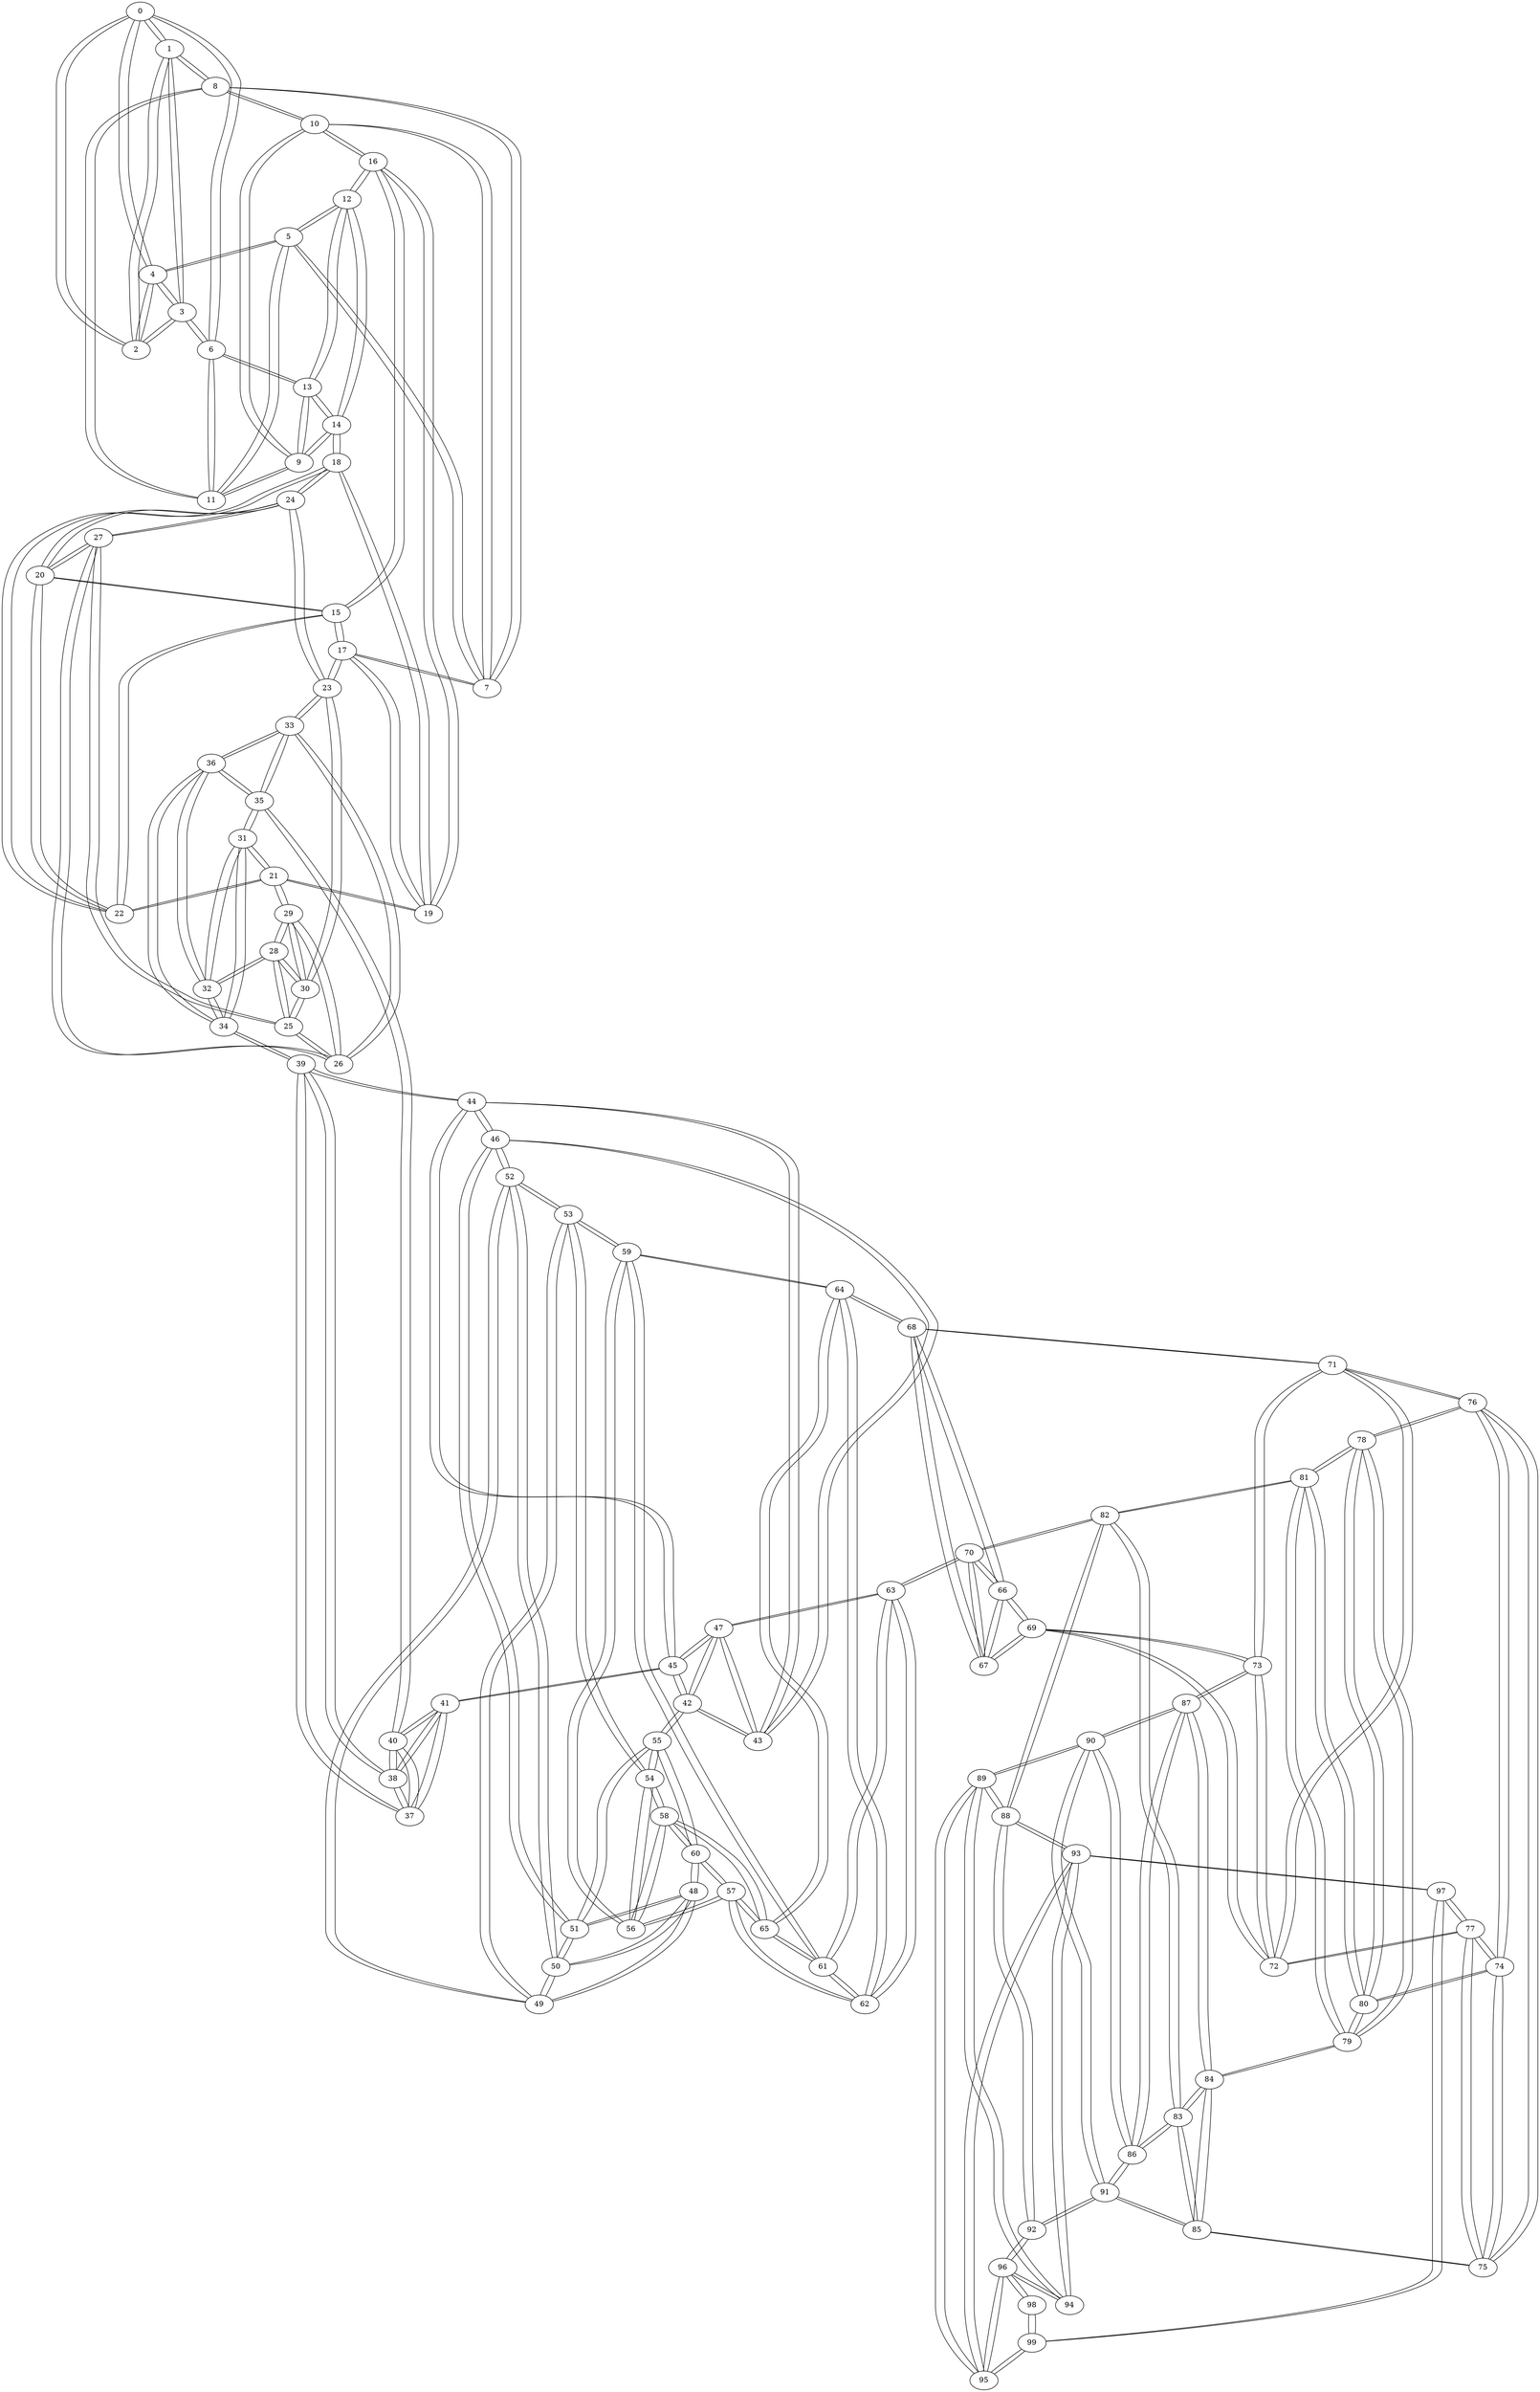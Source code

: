 graph {
0 -- 1
0 -- 2
0 -- 4
0 -- 6
1 -- 0
1 -- 2
1 -- 3
1 -- 8
2 -- 1
2 -- 0
2 -- 3
2 -- 4
3 -- 1
3 -- 2
3 -- 4
3 -- 6
4 -- 3
4 -- 2
4 -- 0
4 -- 5
5 -- 4
5 -- 7
5 -- 11
5 -- 12
6 -- 0
6 -- 3
6 -- 11
6 -- 13
7 -- 5
7 -- 8
7 -- 10
7 -- 17
8 -- 7
8 -- 1
8 -- 10
8 -- 11
9 -- 10
9 -- 11
9 -- 13
9 -- 14
10 -- 8
10 -- 9
10 -- 7
10 -- 16
11 -- 6
11 -- 9
11 -- 8
11 -- 5
12 -- 5
12 -- 13
12 -- 14
12 -- 16
13 -- 9
13 -- 6
13 -- 12
13 -- 14
14 -- 12
14 -- 9
14 -- 13
14 -- 18
15 -- 16
15 -- 17
15 -- 20
15 -- 22
16 -- 10
16 -- 12
16 -- 15
16 -- 19
17 -- 7
17 -- 15
17 -- 19
17 -- 23
18 -- 14
18 -- 19
18 -- 22
18 -- 24
19 -- 16
19 -- 18
19 -- 17
19 -- 21
20 -- 15
20 -- 22
20 -- 24
20 -- 27
21 -- 19
21 -- 22
21 -- 29
21 -- 31
22 -- 18
22 -- 21
22 -- 20
22 -- 15
23 -- 17
23 -- 24
23 -- 30
23 -- 33
24 -- 23
24 -- 20
24 -- 18
24 -- 27
25 -- 26
25 -- 27
25 -- 28
25 -- 30
26 -- 25
26 -- 27
26 -- 29
26 -- 33
27 -- 20
27 -- 25
27 -- 26
27 -- 24
28 -- 25
28 -- 29
28 -- 30
28 -- 32
29 -- 26
29 -- 21
29 -- 28
29 -- 30
30 -- 28
30 -- 23
30 -- 29
30 -- 25
31 -- 21
31 -- 32
31 -- 34
31 -- 35
32 -- 28
32 -- 31
32 -- 34
32 -- 36
33 -- 26
33 -- 23
33 -- 35
33 -- 36
34 -- 31
34 -- 32
34 -- 36
34 -- 39
35 -- 33
35 -- 31
35 -- 36
35 -- 40
36 -- 34
36 -- 33
36 -- 32
36 -- 35
37 -- 38
37 -- 39
37 -- 40
37 -- 41
38 -- 37
38 -- 39
38 -- 40
38 -- 41
39 -- 37
39 -- 34
39 -- 38
39 -- 44
40 -- 38
40 -- 35
40 -- 37
40 -- 41
41 -- 40
41 -- 37
41 -- 38
41 -- 45
42 -- 43
42 -- 45
42 -- 47
42 -- 55
43 -- 42
43 -- 44
43 -- 46
43 -- 47
44 -- 43
44 -- 39
44 -- 45
44 -- 46
45 -- 41
45 -- 44
45 -- 42
45 -- 47
46 -- 43
46 -- 44
46 -- 51
46 -- 52
47 -- 43
47 -- 45
47 -- 42
47 -- 63
48 -- 49
48 -- 50
48 -- 51
48 -- 60
49 -- 48
49 -- 50
49 -- 52
49 -- 53
50 -- 48
50 -- 49
50 -- 51
50 -- 52
51 -- 50
51 -- 48
51 -- 46
51 -- 55
52 -- 46
52 -- 50
52 -- 49
52 -- 53
53 -- 52
53 -- 49
53 -- 54
53 -- 59
54 -- 53
54 -- 55
54 -- 56
54 -- 58
55 -- 54
55 -- 51
55 -- 42
55 -- 60
56 -- 54
56 -- 57
56 -- 58
56 -- 59
57 -- 56
57 -- 60
57 -- 62
57 -- 65
58 -- 56
58 -- 54
58 -- 60
58 -- 65
59 -- 56
59 -- 53
59 -- 61
59 -- 64
60 -- 48
60 -- 55
60 -- 58
60 -- 57
61 -- 59
61 -- 62
61 -- 63
61 -- 65
62 -- 61
62 -- 57
62 -- 63
62 -- 64
63 -- 47
63 -- 61
63 -- 62
63 -- 70
64 -- 62
64 -- 59
64 -- 65
64 -- 68
65 -- 58
65 -- 57
65 -- 61
65 -- 64
66 -- 67
66 -- 68
66 -- 69
66 -- 70
67 -- 66
67 -- 68
67 -- 69
67 -- 70
68 -- 66
68 -- 64
68 -- 67
68 -- 71
69 -- 66
69 -- 67
69 -- 72
69 -- 73
70 -- 63
70 -- 67
70 -- 66
70 -- 82
71 -- 68
71 -- 72
71 -- 73
71 -- 76
72 -- 71
72 -- 69
72 -- 73
72 -- 77
73 -- 72
73 -- 69
73 -- 71
73 -- 87
74 -- 75
74 -- 76
74 -- 77
74 -- 80
75 -- 74
75 -- 76
75 -- 77
75 -- 85
76 -- 74
76 -- 71
76 -- 75
76 -- 78
77 -- 75
77 -- 72
77 -- 74
77 -- 97
78 -- 76
78 -- 79
78 -- 80
78 -- 81
79 -- 78
79 -- 80
79 -- 81
79 -- 84
80 -- 78
80 -- 79
80 -- 74
80 -- 81
81 -- 80
81 -- 79
81 -- 78
81 -- 82
82 -- 70
82 -- 81
82 -- 83
82 -- 88
83 -- 82
83 -- 84
83 -- 85
83 -- 86
84 -- 79
84 -- 83
84 -- 85
84 -- 87
85 -- 75
85 -- 83
85 -- 84
85 -- 91
86 -- 83
86 -- 87
86 -- 90
86 -- 91
87 -- 86
87 -- 73
87 -- 84
87 -- 90
88 -- 82
88 -- 89
88 -- 92
88 -- 93
89 -- 88
89 -- 90
89 -- 94
89 -- 95
90 -- 86
90 -- 87
90 -- 89
90 -- 91
91 -- 86
91 -- 85
91 -- 90
91 -- 92
92 -- 88
92 -- 91
92 -- 96
93 -- 88
93 -- 94
93 -- 95
93 -- 97
94 -- 89
94 -- 93
94 -- 96
95 -- 89
95 -- 93
95 -- 96
95 -- 99
96 -- 94
96 -- 92
96 -- 95
96 -- 98
97 -- 77
97 -- 93
97 -- 99
98 -- 96
98 -- 99
99 -- 98
99 -- 97
99 -- 95
}
